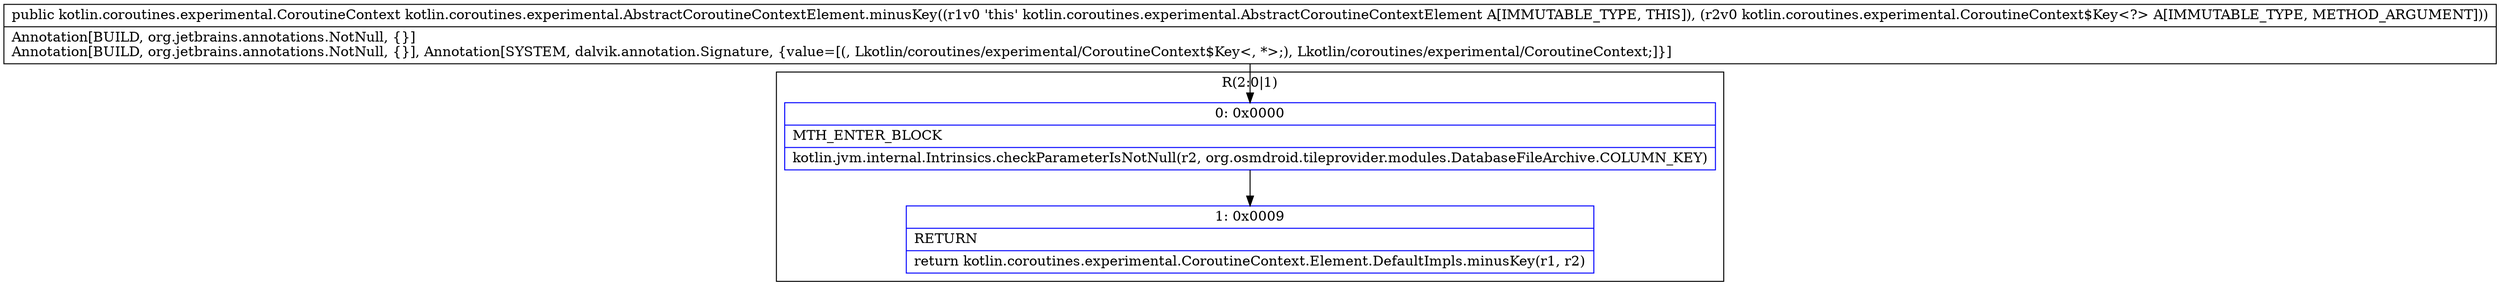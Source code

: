 digraph "CFG forkotlin.coroutines.experimental.AbstractCoroutineContextElement.minusKey(Lkotlin\/coroutines\/experimental\/CoroutineContext$Key;)Lkotlin\/coroutines\/experimental\/CoroutineContext;" {
subgraph cluster_Region_1466007307 {
label = "R(2:0|1)";
node [shape=record,color=blue];
Node_0 [shape=record,label="{0\:\ 0x0000|MTH_ENTER_BLOCK\l|kotlin.jvm.internal.Intrinsics.checkParameterIsNotNull(r2, org.osmdroid.tileprovider.modules.DatabaseFileArchive.COLUMN_KEY)\l}"];
Node_1 [shape=record,label="{1\:\ 0x0009|RETURN\l|return kotlin.coroutines.experimental.CoroutineContext.Element.DefaultImpls.minusKey(r1, r2)\l}"];
}
MethodNode[shape=record,label="{public kotlin.coroutines.experimental.CoroutineContext kotlin.coroutines.experimental.AbstractCoroutineContextElement.minusKey((r1v0 'this' kotlin.coroutines.experimental.AbstractCoroutineContextElement A[IMMUTABLE_TYPE, THIS]), (r2v0 kotlin.coroutines.experimental.CoroutineContext$Key\<?\> A[IMMUTABLE_TYPE, METHOD_ARGUMENT]))  | Annotation[BUILD, org.jetbrains.annotations.NotNull, \{\}]\lAnnotation[BUILD, org.jetbrains.annotations.NotNull, \{\}], Annotation[SYSTEM, dalvik.annotation.Signature, \{value=[(, Lkotlin\/coroutines\/experimental\/CoroutineContext$Key\<, *\>;), Lkotlin\/coroutines\/experimental\/CoroutineContext;]\}]\l}"];
MethodNode -> Node_0;
Node_0 -> Node_1;
}

